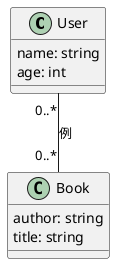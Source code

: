 @startuml


' userクラスを定義
class User{
    name: string 
    age: int
    }

    
' Bookクラスを定義 
class Book{
    author: string
    title: string
}

User "0..*"--"0..*" Book:例

@enduml